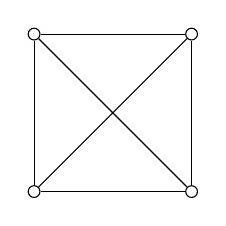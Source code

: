 \begin{tikzpicture}[scale=1]
    \tikzstyle{every node}=[circle, draw, fill=white, inner sep=1.5pt]
    % vertices
    \node (a) at (0,0) {};
    \node (b) at (2,0) {};
    \node (c) at (2,2) {};
    \node (d) at (0,2) {};
    % edges:
    \draw (a) -- (b);
    \draw (b) -- (c);
    \draw (c) -- (d);
    \draw (d) -- (a);
    \draw (a) -- (c);
    \draw (b) -- (d);
\end{tikzpicture}